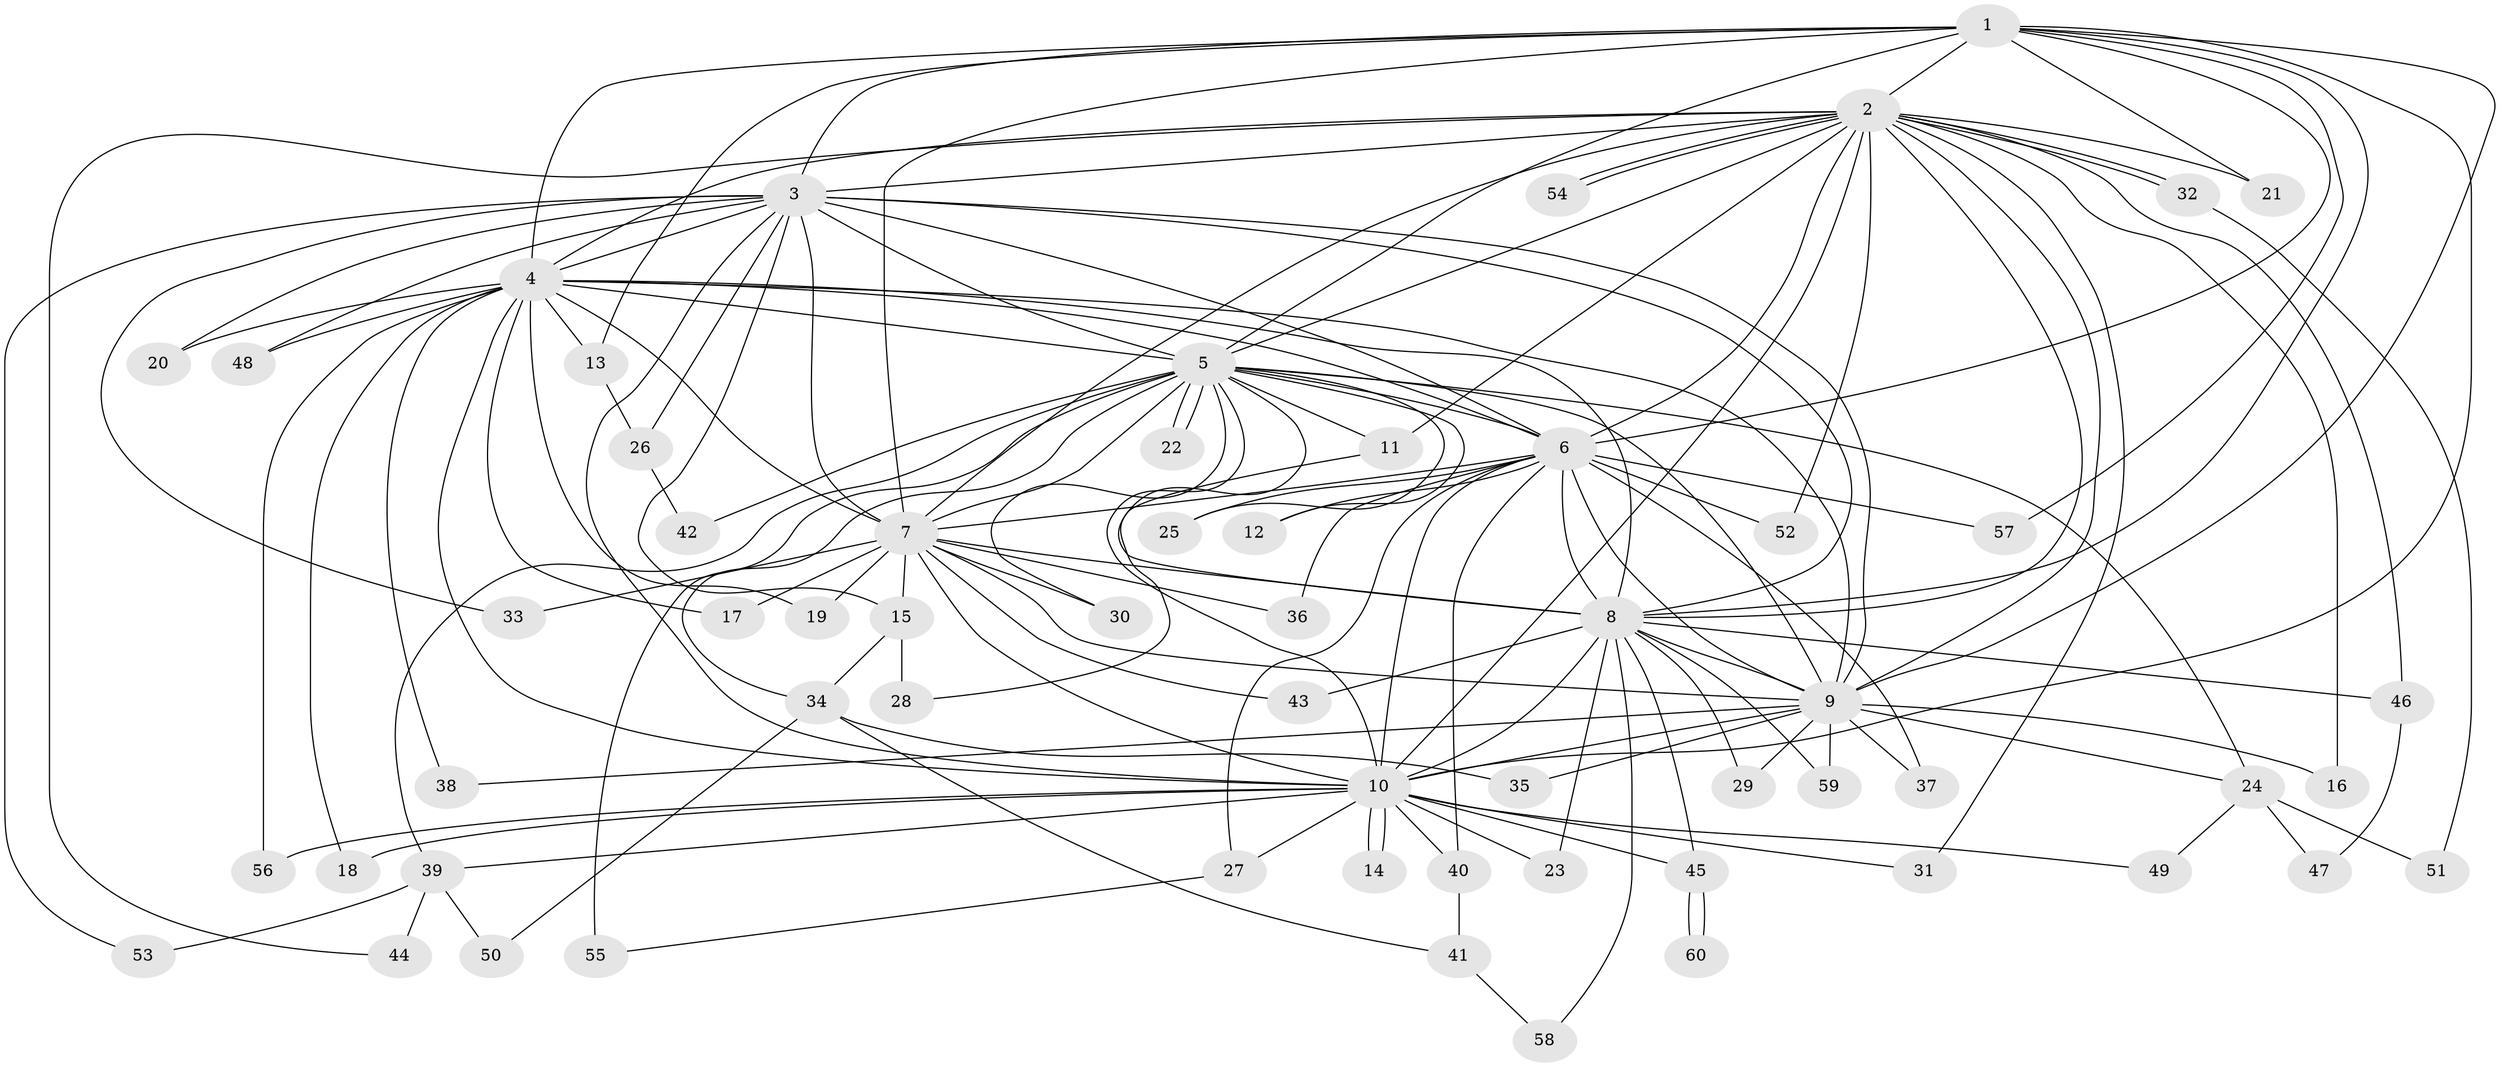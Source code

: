 // Generated by graph-tools (version 1.1) at 2025/14/03/09/25 04:14:05]
// undirected, 60 vertices, 145 edges
graph export_dot {
graph [start="1"]
  node [color=gray90,style=filled];
  1;
  2;
  3;
  4;
  5;
  6;
  7;
  8;
  9;
  10;
  11;
  12;
  13;
  14;
  15;
  16;
  17;
  18;
  19;
  20;
  21;
  22;
  23;
  24;
  25;
  26;
  27;
  28;
  29;
  30;
  31;
  32;
  33;
  34;
  35;
  36;
  37;
  38;
  39;
  40;
  41;
  42;
  43;
  44;
  45;
  46;
  47;
  48;
  49;
  50;
  51;
  52;
  53;
  54;
  55;
  56;
  57;
  58;
  59;
  60;
  1 -- 2;
  1 -- 3;
  1 -- 4;
  1 -- 5;
  1 -- 6;
  1 -- 7;
  1 -- 8;
  1 -- 9;
  1 -- 10;
  1 -- 13;
  1 -- 21;
  1 -- 57;
  2 -- 3;
  2 -- 4;
  2 -- 5;
  2 -- 6;
  2 -- 7;
  2 -- 8;
  2 -- 9;
  2 -- 10;
  2 -- 11;
  2 -- 16;
  2 -- 21;
  2 -- 31;
  2 -- 32;
  2 -- 32;
  2 -- 44;
  2 -- 46;
  2 -- 52;
  2 -- 54;
  2 -- 54;
  3 -- 4;
  3 -- 5;
  3 -- 6;
  3 -- 7;
  3 -- 8;
  3 -- 9;
  3 -- 10;
  3 -- 15;
  3 -- 20;
  3 -- 26;
  3 -- 33;
  3 -- 48;
  3 -- 53;
  4 -- 5;
  4 -- 6;
  4 -- 7;
  4 -- 8;
  4 -- 9;
  4 -- 10;
  4 -- 13;
  4 -- 17;
  4 -- 18;
  4 -- 19;
  4 -- 20;
  4 -- 38;
  4 -- 48;
  4 -- 56;
  5 -- 6;
  5 -- 7;
  5 -- 8;
  5 -- 9;
  5 -- 10;
  5 -- 11;
  5 -- 12;
  5 -- 22;
  5 -- 22;
  5 -- 24;
  5 -- 25;
  5 -- 30;
  5 -- 34;
  5 -- 39;
  5 -- 42;
  5 -- 55;
  6 -- 7;
  6 -- 8;
  6 -- 9;
  6 -- 10;
  6 -- 12;
  6 -- 25;
  6 -- 27;
  6 -- 36;
  6 -- 37;
  6 -- 40;
  6 -- 52;
  6 -- 57;
  7 -- 8;
  7 -- 9;
  7 -- 10;
  7 -- 15;
  7 -- 17;
  7 -- 19;
  7 -- 30;
  7 -- 33;
  7 -- 36;
  7 -- 43;
  8 -- 9;
  8 -- 10;
  8 -- 23;
  8 -- 29;
  8 -- 43;
  8 -- 45;
  8 -- 46;
  8 -- 58;
  8 -- 59;
  9 -- 10;
  9 -- 16;
  9 -- 24;
  9 -- 29;
  9 -- 35;
  9 -- 37;
  9 -- 38;
  9 -- 59;
  10 -- 14;
  10 -- 14;
  10 -- 18;
  10 -- 23;
  10 -- 27;
  10 -- 31;
  10 -- 39;
  10 -- 40;
  10 -- 45;
  10 -- 49;
  10 -- 56;
  11 -- 28;
  13 -- 26;
  15 -- 28;
  15 -- 34;
  24 -- 47;
  24 -- 49;
  24 -- 51;
  26 -- 42;
  27 -- 55;
  32 -- 51;
  34 -- 35;
  34 -- 41;
  34 -- 50;
  39 -- 44;
  39 -- 50;
  39 -- 53;
  40 -- 41;
  41 -- 58;
  45 -- 60;
  45 -- 60;
  46 -- 47;
}
